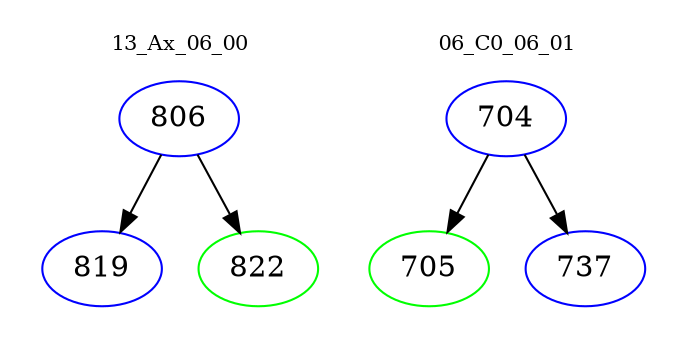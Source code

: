 digraph{
subgraph cluster_0 {
color = white
label = "13_Ax_06_00";
fontsize=10;
T0_806 [label="806", color="blue"]
T0_806 -> T0_819 [color="black"]
T0_819 [label="819", color="blue"]
T0_806 -> T0_822 [color="black"]
T0_822 [label="822", color="green"]
}
subgraph cluster_1 {
color = white
label = "06_C0_06_01";
fontsize=10;
T1_704 [label="704", color="blue"]
T1_704 -> T1_705 [color="black"]
T1_705 [label="705", color="green"]
T1_704 -> T1_737 [color="black"]
T1_737 [label="737", color="blue"]
}
}
